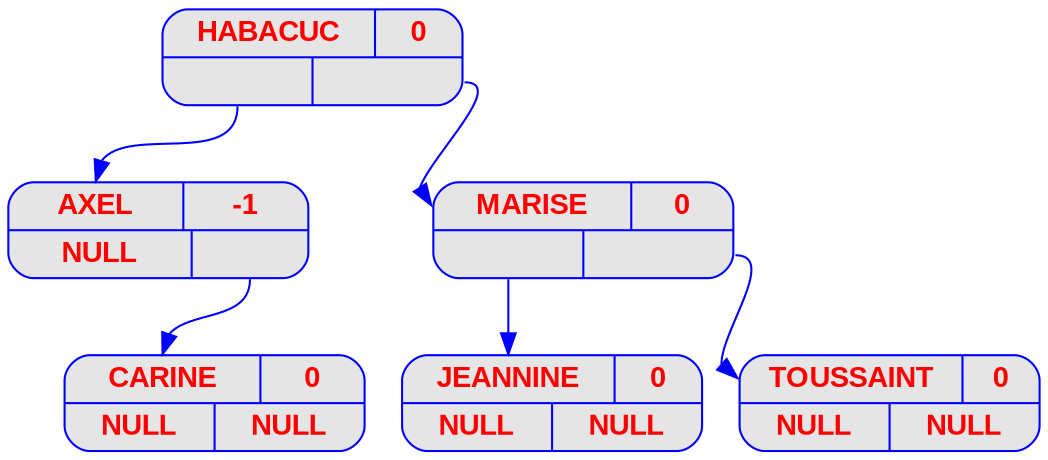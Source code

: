 digraph displayAVL {
	node [
		fontname  = "Arial bold" 
		fontsize  = "14"
		fontcolor = "red"
		style     = "rounded, filled"
		shape     = "record"
		fillcolor = "grey90"
		color     = "blue"
		width     = "2"
	]

	edge [
		color     = "blue"
	]

	"HABACUC" [label = "{{<nom> HABACUC | <bal> 0 } | { <g> | <d>}}"];
	"HABACUC":g -> "AXEL":nom;
	"AXEL" [label = "{{<nom> AXEL | <bal> -1 } | { <g> | <d>}}"];
	"AXEL" [label = "{{<nom> AXEL | <bal> -1 }| { <g> NULL | <d> }}"];
	"AXEL":d -> "CARINE":nom;
	"CARINE" [label = "{{<nom> CARINE | <bal> 0 } | { <g> | <d>}}"];
	"CARINE" [label = "{{<nom> CARINE | <bal> 0 }| { <g> NULL | <d> NULL}}"];
	"HABACUC":d -> "MARISE":nom;
	"MARISE" [label = "{{<nom> MARISE | <bal> 0 } | { <g> | <d>}}"];
	"MARISE":g -> "JEANNINE":nom;
	"JEANNINE" [label = "{{<nom> JEANNINE | <bal> 0 } | { <g> | <d>}}"];
	"JEANNINE" [label = "{{<nom> JEANNINE | <bal> 0 }| { <g> NULL | <d> NULL}}"];
	"MARISE":d -> "TOUSSAINT":nom;
	"TOUSSAINT" [label = "{{<nom> TOUSSAINT | <bal> 0 } | { <g> | <d>}}"];
	"TOUSSAINT" [label = "{{<nom> TOUSSAINT | <bal> 0 }| { <g> NULL | <d> NULL}}"];
}
